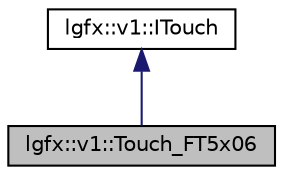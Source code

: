 digraph "lgfx::v1::Touch_FT5x06"
{
 // LATEX_PDF_SIZE
  edge [fontname="Helvetica",fontsize="10",labelfontname="Helvetica",labelfontsize="10"];
  node [fontname="Helvetica",fontsize="10",shape=record];
  Node1 [label="lgfx::v1::Touch_FT5x06",height=0.2,width=0.4,color="black", fillcolor="grey75", style="filled", fontcolor="black",tooltip=" "];
  Node2 -> Node1 [dir="back",color="midnightblue",fontsize="10",style="solid",fontname="Helvetica"];
  Node2 [label="lgfx::v1::ITouch",height=0.2,width=0.4,color="black", fillcolor="white", style="filled",URL="$d3/dd5/structlgfx_1_1v1_1_1ITouch.html",tooltip=" "];
}
